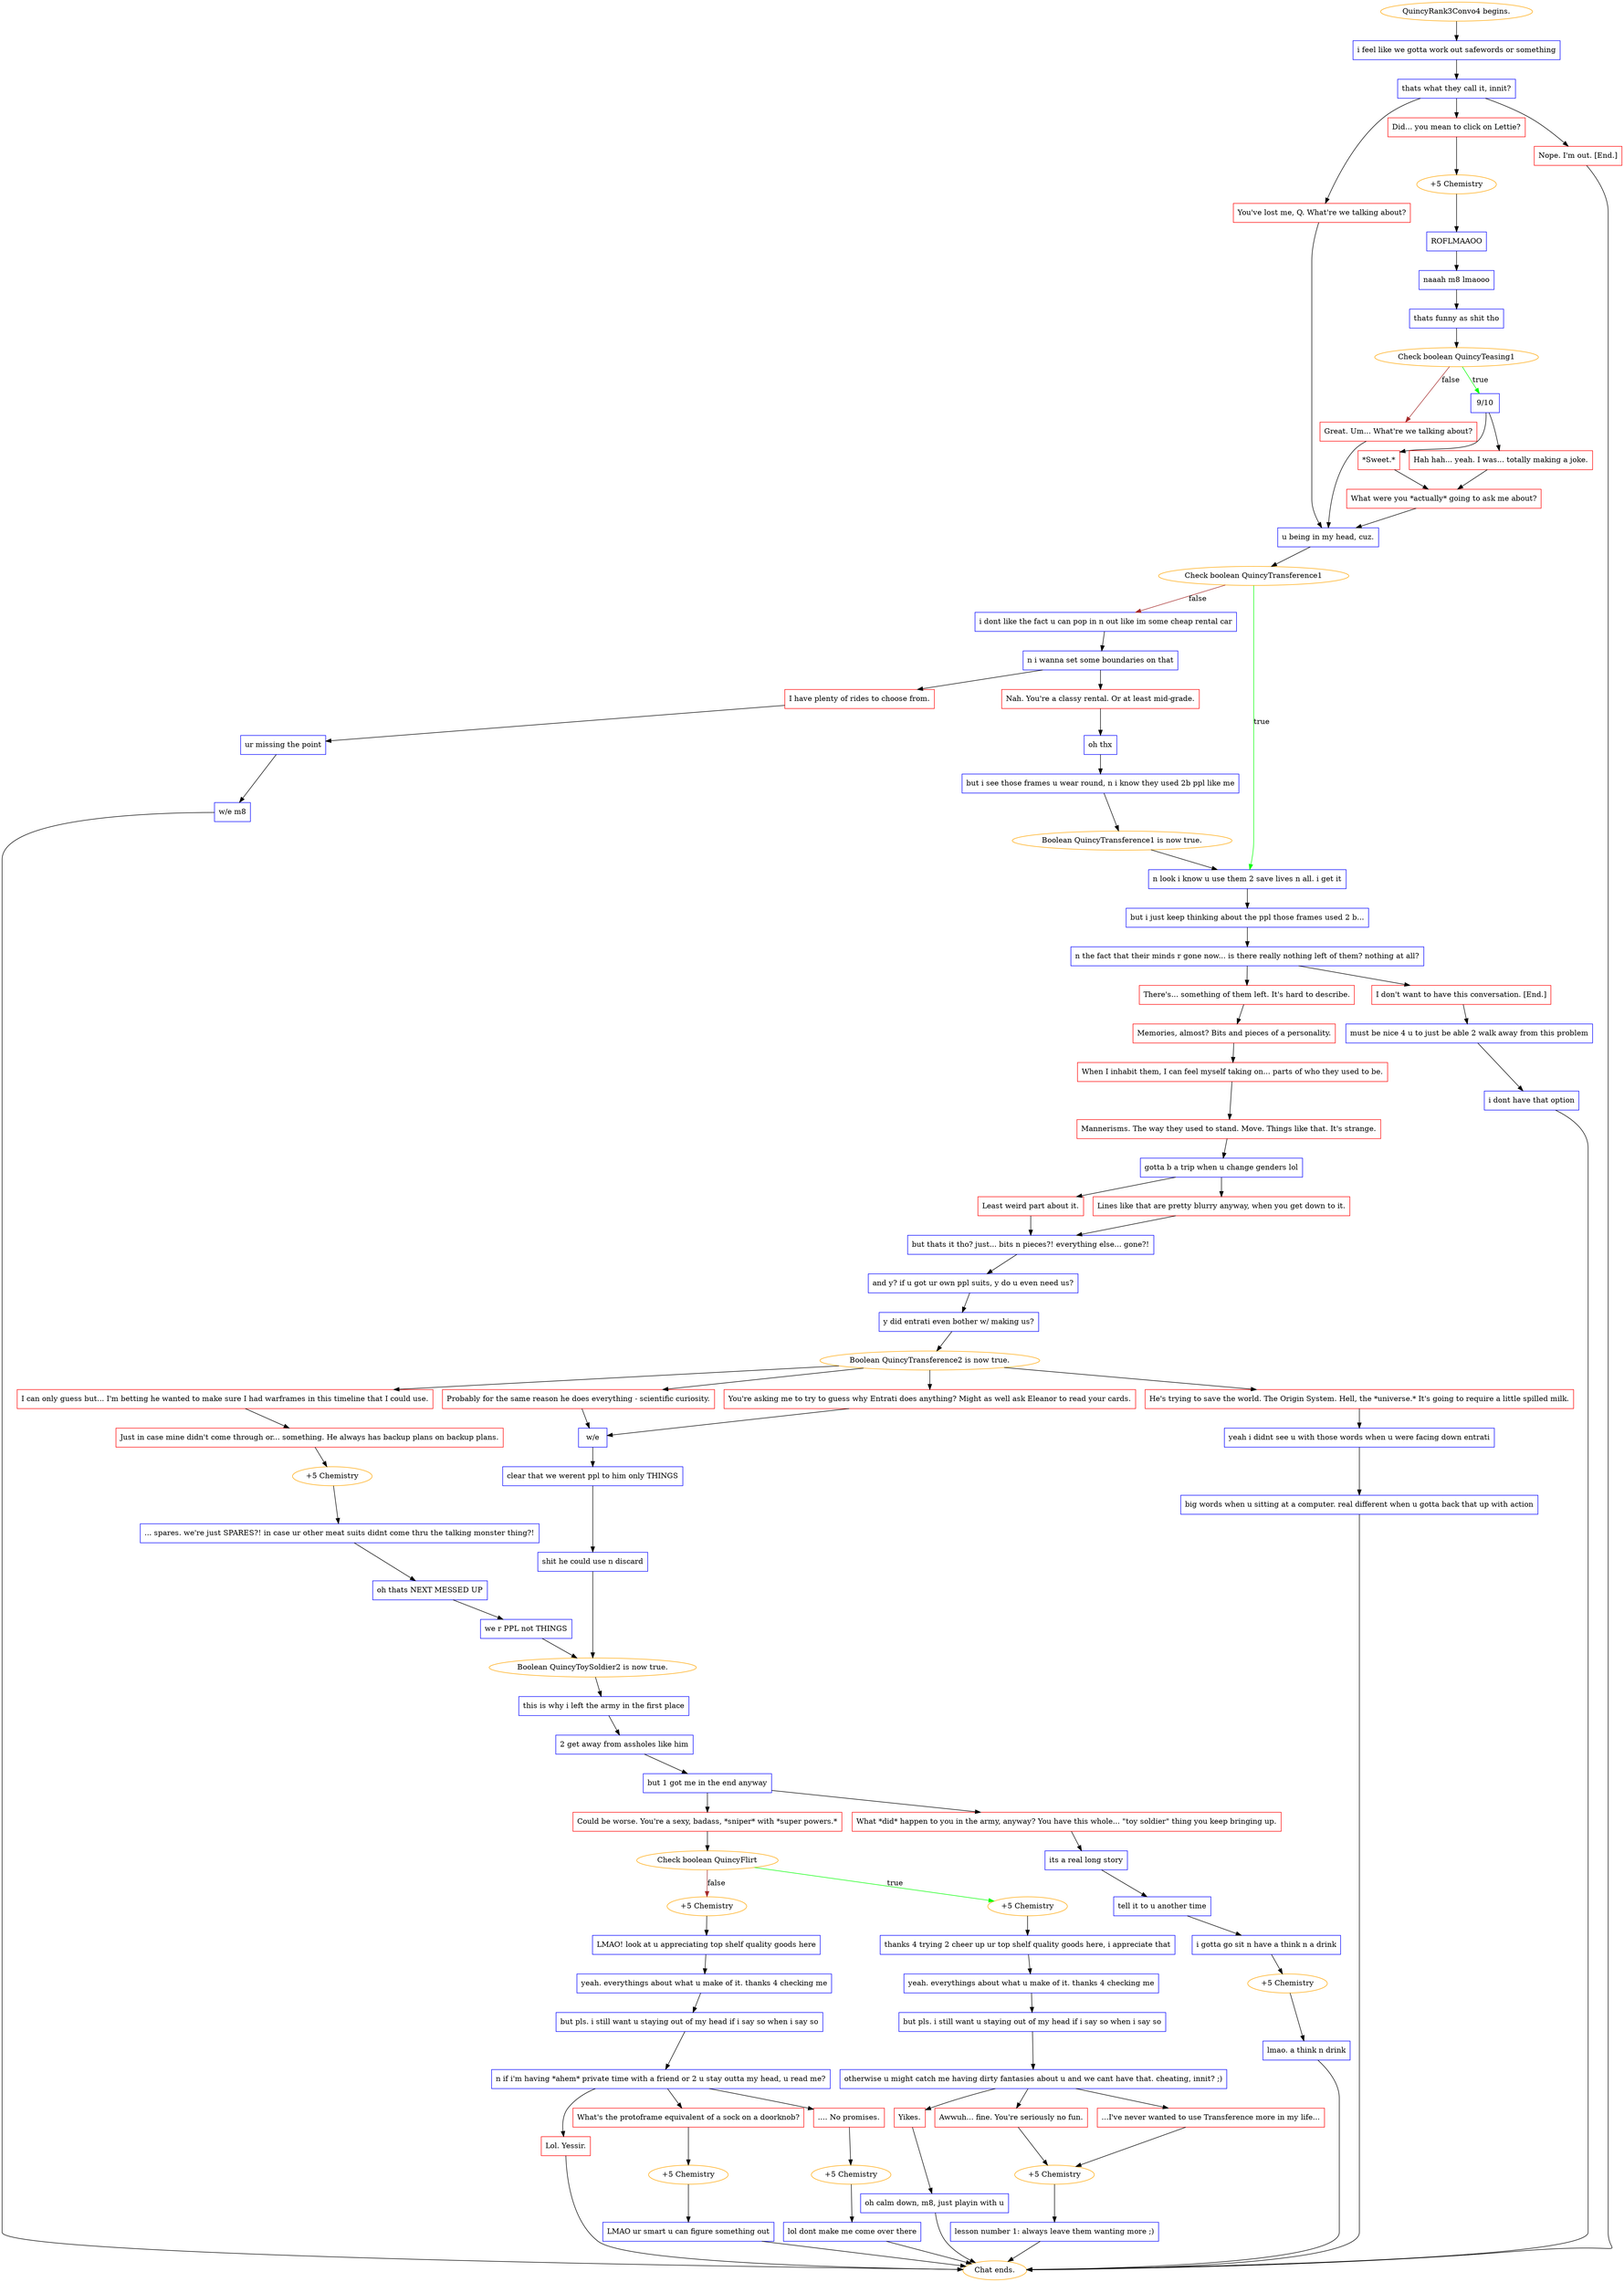 digraph {
	"QuincyRank3Convo4 begins." [color=orange];
		"QuincyRank3Convo4 begins." -> 1400;
	1400 [label="i feel like we gotta work out safewords or something",shape=box,color=blue];
		1400 -> 1401;
	1401 [label="thats what they call it, innit?",shape=box,color=blue];
		1401 -> 1402;
		1401 -> 1403;
		1401 -> 1404;
	1402 [label="Did... you mean to click on Lettie?",shape=box,color=red];
		1402 -> 1408;
	1403 [label="You've lost me, Q. What're we talking about?",shape=box,color=red];
		1403 -> 1416;
	1404 [label="Nope. I'm out. [End.]",shape=box,color=red];
		1404 -> "Chat ends.";
	1408 [label="+5 Chemistry",color=orange];
		1408 -> 1405;
	1416 [label="u being in my head, cuz.",shape=box,color=blue];
		1416 -> 1417;
	"Chat ends." [color=orange];
	1405 [label="ROFLMAAOO",shape=box,color=blue];
		1405 -> 1406;
	1417 [label="Check boolean QuincyTransference1",color=orange];
		1417 -> 1428 [label=true,color=green];
		1417 -> 1418 [label=false,color=brown];
	1406 [label="naaah m8 lmaooo",shape=box,color=blue];
		1406 -> 1407;
	1428 [label="n look i know u use them 2 save lives n all. i get it",shape=box,color=blue];
		1428 -> 1429;
	1418 [label="i dont like the fact u can pop in n out like im some cheap rental car",shape=box,color=blue];
		1418 -> 1419;
	1407 [label="thats funny as shit tho",shape=box,color=blue];
		1407 -> 1410;
	1429 [label="but i just keep thinking about the ppl those frames used 2 b...",shape=box,color=blue];
		1429 -> 1430;
	1419 [label="n i wanna set some boundaries on that",shape=box,color=blue];
		1419 -> 1420;
		1419 -> 1421;
	1410 [label="Check boolean QuincyTeasing1",color=orange];
		1410 -> 1411 [label=true,color=green];
		1410 -> 1415 [label=false,color=brown];
	1430 [label="n the fact that their minds r gone now... is there really nothing left of them? nothing at all?",shape=box,color=blue];
		1430 -> 1432;
		1430 -> 1433;
	1420 [label="Nah. You're a classy rental. Or at least mid-grade.",shape=box,color=red];
		1420 -> 1422;
	1421 [label="I have plenty of rides to choose from.",shape=box,color=red];
		1421 -> 1423;
	1411 [label="9/10",shape=box,color=blue];
		1411 -> 1412;
		1411 -> 1413;
	1415 [label="Great. Um... What're we talking about?",shape=box,color=red];
		1415 -> 1416;
	1432 [label="There's... something of them left. It's hard to describe.",shape=box,color=red];
		1432 -> 1434;
	1433 [label="I don't want to have this conversation. [End.]",shape=box,color=red];
		1433 -> 1437;
	1422 [label="oh thx",shape=box,color=blue];
		1422 -> 1424;
	1423 [label="ur missing the point",shape=box,color=blue];
		1423 -> 1425;
	1412 [label="*Sweet.*",shape=box,color=red];
		1412 -> 1414;
	1413 [label="Hah hah... yeah. I was... totally making a joke.",shape=box,color=red];
		1413 -> 1414;
	1434 [label="Memories, almost? Bits and pieces of a personality.",shape=box,color=red];
		1434 -> 1435;
	1437 [label="must be nice 4 u to just be able 2 walk away from this problem",shape=box,color=blue];
		1437 -> 1438;
	1424 [label="but i see those frames u wear round, n i know they used 2b ppl like me",shape=box,color=blue];
		1424 -> 1427;
	1425 [label="w/e m8",shape=box,color=blue];
		1425 -> "Chat ends.";
	1414 [label="What were you *actually* going to ask me about?",shape=box,color=red];
		1414 -> 1416;
	1435 [label="When I inhabit them, I can feel myself taking on... parts of who they used to be.",shape=box,color=red];
		1435 -> 1436;
	1438 [label="i dont have that option",shape=box,color=blue];
		1438 -> "Chat ends.";
	1427 [label="Boolean QuincyTransference1 is now true.",color=orange];
		1427 -> 1428;
	"Chat ends." [color=orange];
	1436 [label="Mannerisms. The way they used to stand. Move. Things like that. It's strange.",shape=box,color=red];
		1436 -> 1440;
	"Chat ends." [color=orange];
	1440 [label="gotta b a trip when u change genders lol",shape=box,color=blue];
		1440 -> 1441;
		1440 -> 1442;
	1441 [label="Least weird part about it.",shape=box,color=red];
		1441 -> 1443;
	1442 [label="Lines like that are pretty blurry anyway, when you get down to it.",shape=box,color=red];
		1442 -> 1443;
	1443 [label="but thats it tho? just... bits n pieces?! everything else... gone?!",shape=box,color=blue];
		1443 -> 1444;
	1444 [label="and y? if u got ur own ppl suits, y do u even need us?",shape=box,color=blue];
		1444 -> 1445;
	1445 [label="y did entrati even bother w/ making us?",shape=box,color=blue];
		1445 -> 1446;
	1446 [label="Boolean QuincyTransference2 is now true.",color=orange];
		1446 -> 1450;
		1446 -> 1448;
		1446 -> 1447;
		1446 -> 1449;
	1450 [label="I can only guess but... I'm betting he wanted to make sure I had warframes in this timeline that I could use.",shape=box,color=red];
		1450 -> 1457;
	1448 [label="Probably for the same reason he does everything - scientific curiosity.",shape=box,color=red];
		1448 -> 1451;
	1447 [label="He's trying to save the world. The Origin System. Hell, the *universe.* It's going to require a little spilled milk.",shape=box,color=red];
		1447 -> 1453;
	1449 [label="You're asking me to try to guess why Entrati does anything? Might as well ask Eleanor to read your cards.",shape=box,color=red];
		1449 -> 1451;
	1457 [label="Just in case mine didn't come through or... something. He always has backup plans on backup plans.",shape=box,color=red];
		1457 -> 1461;
	1451 [label="w/e",shape=box,color=blue];
		1451 -> 1452;
	1453 [label="yeah i didnt see u with those words when u were facing down entrati",shape=box,color=blue];
		1453 -> 1454;
	1461 [label="+5 Chemistry",color=orange];
		1461 -> 1458;
	1452 [label="clear that we werent ppl to him only THINGS",shape=box,color=blue];
		1452 -> 1456;
	1454 [label="big words when u sitting at a computer. real different when u gotta back that up with action",shape=box,color=blue];
		1454 -> "Chat ends.";
	1458 [label="... spares. we're just SPARES?! in case ur other meat suits didnt come thru the talking monster thing?!",shape=box,color=blue];
		1458 -> 1459;
	1456 [label="shit he could use n discard",shape=box,color=blue];
		1456 -> 1462;
	"Chat ends." [color=orange];
	1459 [label="oh thats NEXT MESSED UP",shape=box,color=blue];
		1459 -> 1460;
	1462 [label="Boolean QuincyToySoldier2 is now true.",color=orange];
		1462 -> 1463;
	1460 [label="we r PPL not THINGS",shape=box,color=blue];
		1460 -> 1462;
	1463 [label="this is why i left the army in the first place",shape=box,color=blue];
		1463 -> 1464;
	1464 [label="2 get away from assholes like him",shape=box,color=blue];
		1464 -> 1465;
	1465 [label="but 1 got me in the end anyway",shape=box,color=blue];
		1465 -> 1466;
		1465 -> 1467;
	1466 [label="Could be worse. You're a sexy, badass, *sniper* with *super powers.*",shape=box,color=red];
		1466 -> 1468;
	1467 [label="What *did* happen to you in the army, anyway? You have this whole... \"toy soldier\" thing you keep bringing up.",shape=box,color=red];
		1467 -> 1469;
	1468 [label="Check boolean QuincyFlirt",color=orange];
		1468 -> 1493 [label=true,color=green];
		1468 -> 1482 [label=false,color=brown];
	1469 [label="its a real long story",shape=box,color=blue];
		1469 -> 1470;
	1493 [label="+5 Chemistry",color=orange];
		1493 -> 1477;
	1482 [label="+5 Chemistry",color=orange];
		1482 -> 1476;
	1470 [label="tell it to u another time",shape=box,color=blue];
		1470 -> 1472;
	1477 [label="thanks 4 trying 2 cheer up ur top shelf quality goods here, i appreciate that",shape=box,color=blue];
		1477 -> 1478;
	1476 [label="LMAO! look at u appreciating top shelf quality goods here",shape=box,color=blue];
		1476 -> 1480;
	1472 [label="i gotta go sit n have a think n a drink",shape=box,color=blue];
		1472 -> 1474;
	1478 [label="yeah. everythings about what u make of it. thanks 4 checking me",shape=box,color=blue];
		1478 -> 1479;
	1480 [label="yeah. everythings about what u make of it. thanks 4 checking me",shape=box,color=blue];
		1480 -> 1481;
	1474 [label="+5 Chemistry",color=orange];
		1474 -> 1473;
	1479 [label="but pls. i still want u staying out of my head if i say so when i say so",shape=box,color=blue];
		1479 -> 1494;
	1481 [label="but pls. i still want u staying out of my head if i say so when i say so",shape=box,color=blue];
		1481 -> 1483;
	1473 [label="lmao. a think n drink",shape=box,color=blue];
		1473 -> "Chat ends.";
	1494 [label="otherwise u might catch me having dirty fantasies about u and we cant have that. cheating, innit? ;)",shape=box,color=blue];
		1494 -> 1495;
		1494 -> 1496;
		1494 -> 1497;
	1483 [label="n if i'm having *ahem* private time with a friend or 2 u stay outta my head, u read me?",shape=box,color=blue];
		1483 -> 1471;
		1483 -> 1484;
		1483 -> 1485;
	"Chat ends." [color=orange];
	1495 [label="...I've never wanted to use Transference more in my life...",shape=box,color=red];
		1495 -> 1501;
	1496 [label="Awwuh... fine. You're seriously no fun.",shape=box,color=red];
		1496 -> 1501;
	1497 [label="Yikes.",shape=box,color=red];
		1497 -> 1499;
	1471 [label="What's the protoframe equivalent of a sock on a doorknob?",shape=box,color=red];
		1471 -> 1489;
	1484 [label=".... No promises.",shape=box,color=red];
		1484 -> 1490;
	1485 [label="Lol. Yessir.",shape=box,color=red];
		1485 -> "Chat ends.";
	1501 [label="+5 Chemistry",color=orange];
		1501 -> 1498;
	1499 [label="oh calm down, m8, just playin with u",shape=box,color=blue];
		1499 -> "Chat ends.";
	1489 [label="+5 Chemistry",color=orange];
		1489 -> 1487;
	1490 [label="+5 Chemistry",color=orange];
		1490 -> 1488;
	"Chat ends." [color=orange];
	1498 [label="lesson number 1: always leave them wanting more ;)",shape=box,color=blue];
		1498 -> "Chat ends.";
	"Chat ends." [color=orange];
	1487 [label="LMAO ur smart u can figure something out",shape=box,color=blue];
		1487 -> "Chat ends.";
	1488 [label="lol dont make me come over there",shape=box,color=blue];
		1488 -> "Chat ends.";
	"Chat ends." [color=orange];
	"Chat ends." [color=orange];
	"Chat ends." [color=orange];
}